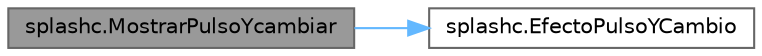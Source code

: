 digraph "splashc.MostrarPulsoYcambiar"
{
 // LATEX_PDF_SIZE
  bgcolor="transparent";
  edge [fontname=Helvetica,fontsize=10,labelfontname=Helvetica,labelfontsize=10];
  node [fontname=Helvetica,fontsize=10,shape=box,height=0.2,width=0.4];
  rankdir="LR";
  Node1 [id="Node000001",label="splashc.MostrarPulsoYcambiar",height=0.2,width=0.4,color="gray40", fillcolor="grey60", style="filled", fontcolor="black",tooltip="Llama al efecto de pulso y luego cambia a la escena especificada."];
  Node1 -> Node2 [id="edge1_Node000001_Node000002",color="steelblue1",style="solid",tooltip=" "];
  Node2 [id="Node000002",label="splashc.EfectoPulsoYCambio",height=0.2,width=0.4,color="grey40", fillcolor="white", style="filled",URL="$classsplashc.html#acb5f738d1c9dd3163381c8278b4a4138",tooltip="Corrutina que ejecuta el efecto de pulso visual y luego cambia de escena."];
}
